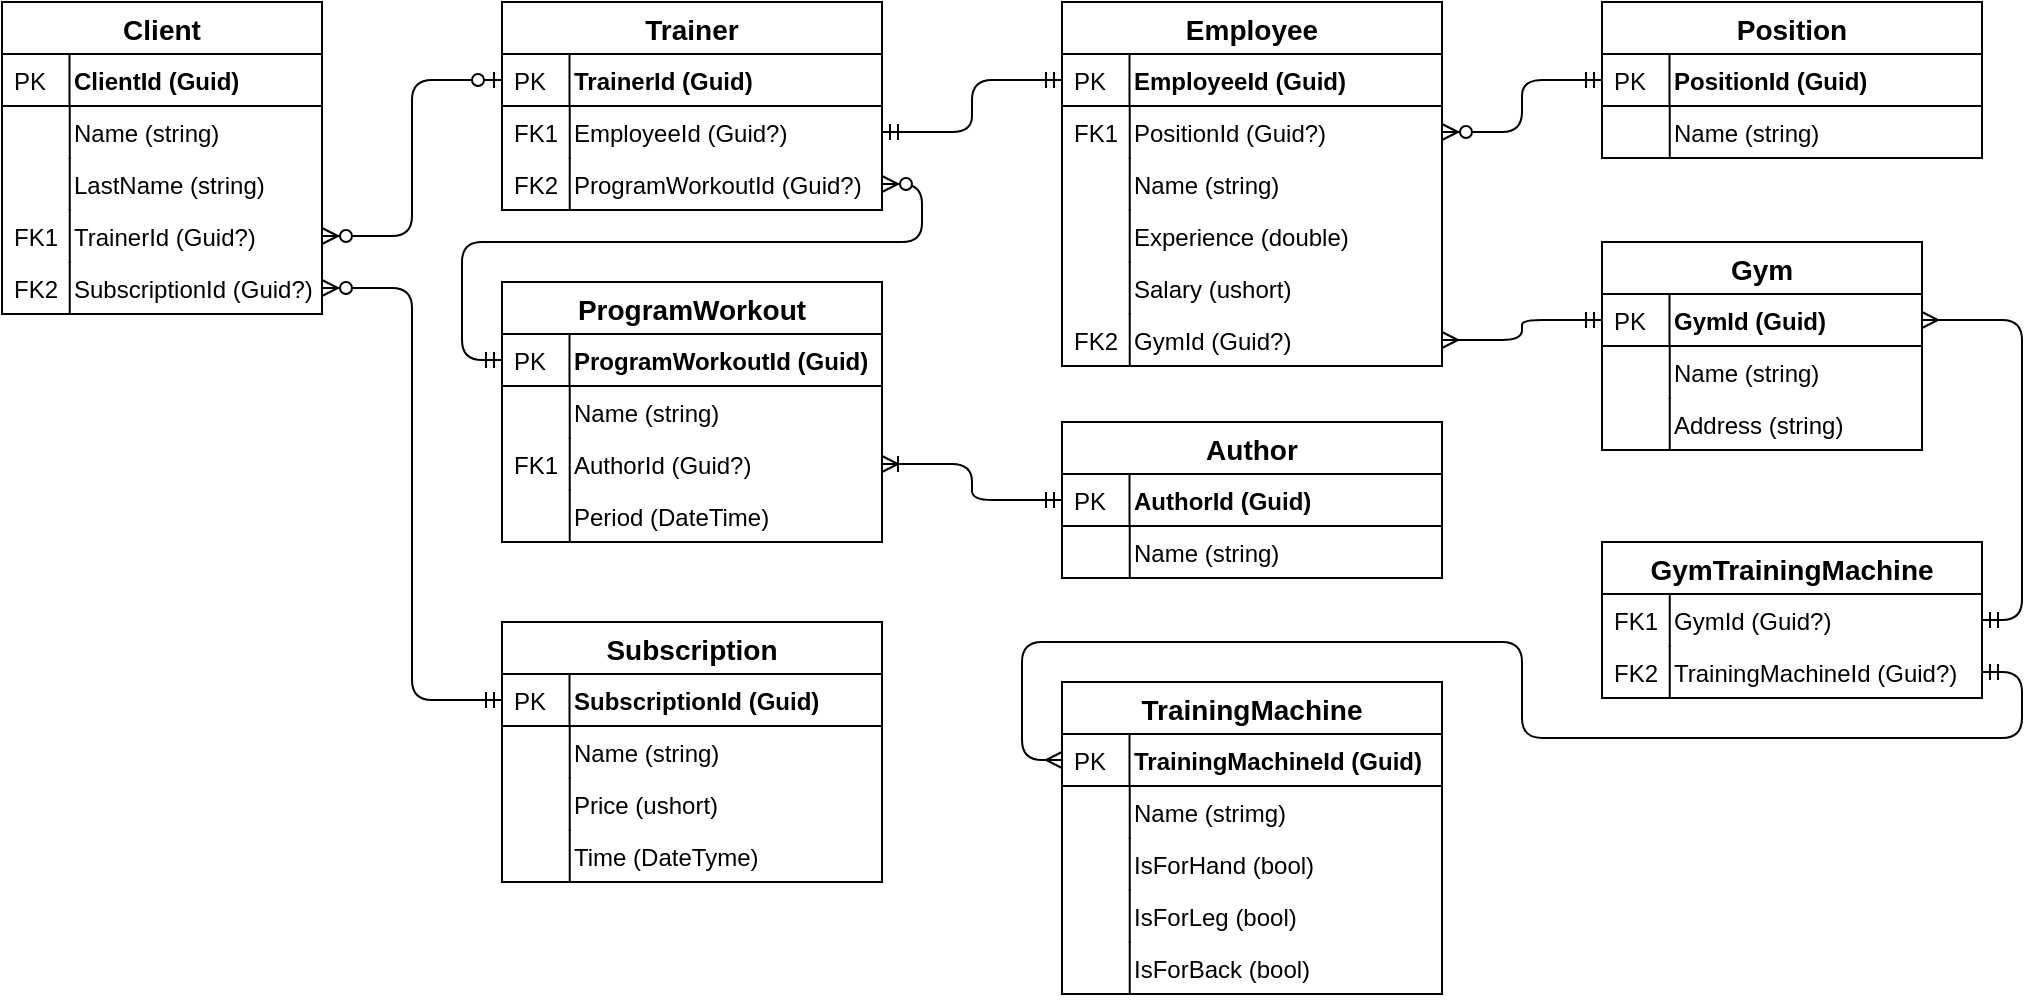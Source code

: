 <mxfile version="13.0.8" type="device"><diagram id="C5RBs43oDa-KdzZeNtuy" name="Page-1"><mxGraphModel dx="1185" dy="718" grid="1" gridSize="10" guides="1" tooltips="1" connect="1" arrows="1" fold="1" page="1" pageScale="1" pageWidth="827" pageHeight="1169" math="0" shadow="0"><root><mxCell id="WIyWlLk6GJQsqaUBKTNV-0"/><mxCell id="WIyWlLk6GJQsqaUBKTNV-1" parent="WIyWlLk6GJQsqaUBKTNV-0"/><mxCell id="CfeFnYKJWPxMVS0y_TyH-17" value="Client" style="swimlane;fontStyle=1;childLayout=stackLayout;horizontal=1;startSize=26;horizontalStack=0;resizeParent=1;resizeParentMax=0;resizeLast=0;collapsible=1;marginBottom=0;align=center;fontSize=14;" vertex="1" parent="WIyWlLk6GJQsqaUBKTNV-1"><mxGeometry x="50" y="80" width="160" height="156" as="geometry"/></mxCell><mxCell id="CfeFnYKJWPxMVS0y_TyH-30" value="ClientId (Guid)" style="shape=partialRectangle;top=0;left=0;right=0;bottom=1;align=left;verticalAlign=top;fillColor=none;spacingLeft=34;spacingRight=4;overflow=hidden;rotatable=0;points=[[0,0.5],[1,0.5]];portConstraint=eastwest;dropTarget=0;fontSize=12;fontStyle=1" vertex="1" parent="CfeFnYKJWPxMVS0y_TyH-17"><mxGeometry y="26" width="160" height="26" as="geometry"/></mxCell><mxCell id="CfeFnYKJWPxMVS0y_TyH-31" value="PK" style="shape=partialRectangle;top=0;left=0;bottom=0;fillColor=none;align=left;verticalAlign=top;spacingLeft=4;spacingRight=4;overflow=hidden;rotatable=0;points=[];portConstraint=eastwest;part=1;fontSize=12;" vertex="1" connectable="0" parent="CfeFnYKJWPxMVS0y_TyH-30"><mxGeometry width="33.75" height="26" as="geometry"/></mxCell><mxCell id="CfeFnYKJWPxMVS0y_TyH-34" value="Name (string)" style="shape=partialRectangle;top=0;left=0;right=0;bottom=0;align=left;verticalAlign=top;fillColor=none;spacingLeft=34;spacingRight=4;overflow=hidden;rotatable=0;points=[[0,0.5],[1,0.5]];portConstraint=eastwest;dropTarget=0;fontSize=12;" vertex="1" parent="CfeFnYKJWPxMVS0y_TyH-17"><mxGeometry y="52" width="160" height="26" as="geometry"/></mxCell><mxCell id="CfeFnYKJWPxMVS0y_TyH-35" value="" style="shape=partialRectangle;top=0;left=0;bottom=0;fillColor=none;align=left;verticalAlign=top;spacingLeft=4;spacingRight=4;overflow=hidden;rotatable=0;points=[];portConstraint=eastwest;part=1;fontSize=12;" vertex="1" connectable="0" parent="CfeFnYKJWPxMVS0y_TyH-34"><mxGeometry width="33.867" height="26" as="geometry"/></mxCell><mxCell id="CfeFnYKJWPxMVS0y_TyH-36" value="LastName (string)" style="shape=partialRectangle;top=0;left=0;right=0;bottom=0;align=left;verticalAlign=top;fillColor=none;spacingLeft=34;spacingRight=4;overflow=hidden;rotatable=0;points=[[0,0.5],[1,0.5]];portConstraint=eastwest;dropTarget=0;fontSize=12;" vertex="1" parent="CfeFnYKJWPxMVS0y_TyH-17"><mxGeometry y="78" width="160" height="26" as="geometry"/></mxCell><mxCell id="CfeFnYKJWPxMVS0y_TyH-37" value="" style="shape=partialRectangle;top=0;left=0;bottom=0;fillColor=none;align=left;verticalAlign=top;spacingLeft=4;spacingRight=4;overflow=hidden;rotatable=0;points=[];portConstraint=eastwest;part=1;fontSize=12;" vertex="1" connectable="0" parent="CfeFnYKJWPxMVS0y_TyH-36"><mxGeometry width="33.867" height="26" as="geometry"/></mxCell><mxCell id="CfeFnYKJWPxMVS0y_TyH-38" value="TrainerId (Guid?)" style="shape=partialRectangle;top=0;left=0;right=0;bottom=0;align=left;verticalAlign=top;fillColor=none;spacingLeft=34;spacingRight=4;overflow=hidden;rotatable=0;points=[[0,0.5],[1,0.5]];portConstraint=eastwest;dropTarget=0;fontSize=12;" vertex="1" parent="CfeFnYKJWPxMVS0y_TyH-17"><mxGeometry y="104" width="160" height="26" as="geometry"/></mxCell><mxCell id="CfeFnYKJWPxMVS0y_TyH-39" value="FK1" style="shape=partialRectangle;top=0;left=0;bottom=0;fillColor=none;align=left;verticalAlign=top;spacingLeft=4;spacingRight=4;overflow=hidden;rotatable=0;points=[];portConstraint=eastwest;part=1;fontSize=12;" vertex="1" connectable="0" parent="CfeFnYKJWPxMVS0y_TyH-38"><mxGeometry width="33.867" height="26" as="geometry"/></mxCell><mxCell id="CfeFnYKJWPxMVS0y_TyH-40" value="SubscriptionId (Guid?)" style="shape=partialRectangle;top=0;left=0;right=0;bottom=0;align=left;verticalAlign=top;fillColor=none;spacingLeft=34;spacingRight=4;overflow=hidden;rotatable=0;points=[[0,0.5],[1,0.5]];portConstraint=eastwest;dropTarget=0;fontSize=12;" vertex="1" parent="CfeFnYKJWPxMVS0y_TyH-17"><mxGeometry y="130" width="160" height="26" as="geometry"/></mxCell><mxCell id="CfeFnYKJWPxMVS0y_TyH-41" value="FK2" style="shape=partialRectangle;top=0;left=0;bottom=0;fillColor=none;align=left;verticalAlign=top;spacingLeft=4;spacingRight=4;overflow=hidden;rotatable=0;points=[];portConstraint=eastwest;part=1;fontSize=12;" vertex="1" connectable="0" parent="CfeFnYKJWPxMVS0y_TyH-40"><mxGeometry width="33.867" height="26" as="geometry"/></mxCell><mxCell id="CfeFnYKJWPxMVS0y_TyH-42" value="Trainer" style="swimlane;fontStyle=1;childLayout=stackLayout;horizontal=1;startSize=26;horizontalStack=0;resizeParent=1;resizeParentMax=0;resizeLast=0;collapsible=1;marginBottom=0;align=center;fontSize=14;" vertex="1" parent="WIyWlLk6GJQsqaUBKTNV-1"><mxGeometry x="300" y="80" width="190" height="104" as="geometry"/></mxCell><mxCell id="CfeFnYKJWPxMVS0y_TyH-53" value="TrainerId (Guid)" style="shape=partialRectangle;top=0;left=0;right=0;bottom=1;align=left;verticalAlign=top;fillColor=none;spacingLeft=34;spacingRight=4;overflow=hidden;rotatable=0;points=[[0,0.5],[1,0.5]];portConstraint=eastwest;dropTarget=0;fontSize=12;fontStyle=1" vertex="1" parent="CfeFnYKJWPxMVS0y_TyH-42"><mxGeometry y="26" width="190" height="26" as="geometry"/></mxCell><mxCell id="CfeFnYKJWPxMVS0y_TyH-54" value="PK" style="shape=partialRectangle;top=0;left=0;bottom=0;fillColor=none;align=left;verticalAlign=top;spacingLeft=4;spacingRight=4;overflow=hidden;rotatable=0;points=[];portConstraint=eastwest;part=1;fontSize=12;" vertex="1" connectable="0" parent="CfeFnYKJWPxMVS0y_TyH-53"><mxGeometry width="33.75" height="26" as="geometry"/></mxCell><mxCell id="CfeFnYKJWPxMVS0y_TyH-57" value="EmployeeId (Guid?)" style="shape=partialRectangle;top=0;left=0;right=0;bottom=0;align=left;verticalAlign=top;fillColor=none;spacingLeft=34;spacingRight=4;overflow=hidden;rotatable=0;points=[[0,0.5],[1,0.5]];portConstraint=eastwest;dropTarget=0;fontSize=12;" vertex="1" parent="CfeFnYKJWPxMVS0y_TyH-42"><mxGeometry y="52" width="190" height="26" as="geometry"/></mxCell><mxCell id="CfeFnYKJWPxMVS0y_TyH-58" value="FK1" style="shape=partialRectangle;top=0;left=0;bottom=0;fillColor=none;align=left;verticalAlign=top;spacingLeft=4;spacingRight=4;overflow=hidden;rotatable=0;points=[];portConstraint=eastwest;part=1;fontSize=12;" vertex="1" connectable="0" parent="CfeFnYKJWPxMVS0y_TyH-57"><mxGeometry width="33.867" height="26" as="geometry"/></mxCell><mxCell id="CfeFnYKJWPxMVS0y_TyH-55" value="ProgramWorkoutId (Guid?)" style="shape=partialRectangle;top=0;left=0;right=0;bottom=0;align=left;verticalAlign=top;fillColor=none;spacingLeft=34;spacingRight=4;overflow=hidden;rotatable=0;points=[[0,0.5],[1,0.5]];portConstraint=eastwest;dropTarget=0;fontSize=12;" vertex="1" parent="CfeFnYKJWPxMVS0y_TyH-42"><mxGeometry y="78" width="190" height="26" as="geometry"/></mxCell><mxCell id="CfeFnYKJWPxMVS0y_TyH-56" value="FK2" style="shape=partialRectangle;top=0;left=0;bottom=0;fillColor=none;align=left;verticalAlign=top;spacingLeft=4;spacingRight=4;overflow=hidden;rotatable=0;points=[];portConstraint=eastwest;part=1;fontSize=12;" vertex="1" connectable="0" parent="CfeFnYKJWPxMVS0y_TyH-55"><mxGeometry width="33.867" height="26" as="geometry"/></mxCell><mxCell id="CfeFnYKJWPxMVS0y_TyH-59" style="edgeStyle=orthogonalEdgeStyle;rounded=1;orthogonalLoop=1;jettySize=auto;html=1;exitX=1;exitY=0.5;exitDx=0;exitDy=0;entryX=0;entryY=0.5;entryDx=0;entryDy=0;startArrow=ERzeroToMany;startFill=1;endArrow=ERzeroToOne;endFill=1;" edge="1" parent="WIyWlLk6GJQsqaUBKTNV-1" source="CfeFnYKJWPxMVS0y_TyH-38" target="CfeFnYKJWPxMVS0y_TyH-53"><mxGeometry relative="1" as="geometry"/></mxCell><mxCell id="CfeFnYKJWPxMVS0y_TyH-60" value="Employee" style="swimlane;fontStyle=1;childLayout=stackLayout;horizontal=1;startSize=26;horizontalStack=0;resizeParent=1;resizeParentMax=0;resizeLast=0;collapsible=1;marginBottom=0;align=center;fontSize=14;" vertex="1" parent="WIyWlLk6GJQsqaUBKTNV-1"><mxGeometry x="580" y="80" width="190" height="182" as="geometry"/></mxCell><mxCell id="CfeFnYKJWPxMVS0y_TyH-61" value="EmployeeId (Guid)" style="shape=partialRectangle;top=0;left=0;right=0;bottom=1;align=left;verticalAlign=top;fillColor=none;spacingLeft=34;spacingRight=4;overflow=hidden;rotatable=0;points=[[0,0.5],[1,0.5]];portConstraint=eastwest;dropTarget=0;fontSize=12;fontStyle=1" vertex="1" parent="CfeFnYKJWPxMVS0y_TyH-60"><mxGeometry y="26" width="190" height="26" as="geometry"/></mxCell><mxCell id="CfeFnYKJWPxMVS0y_TyH-62" value="PK" style="shape=partialRectangle;top=0;left=0;bottom=0;fillColor=none;align=left;verticalAlign=top;spacingLeft=4;spacingRight=4;overflow=hidden;rotatable=0;points=[];portConstraint=eastwest;part=1;fontSize=12;" vertex="1" connectable="0" parent="CfeFnYKJWPxMVS0y_TyH-61"><mxGeometry width="33.75" height="26" as="geometry"/></mxCell><mxCell id="CfeFnYKJWPxMVS0y_TyH-63" value="PositionId (Guid?)" style="shape=partialRectangle;top=0;left=0;right=0;bottom=0;align=left;verticalAlign=top;fillColor=none;spacingLeft=34;spacingRight=4;overflow=hidden;rotatable=0;points=[[0,0.5],[1,0.5]];portConstraint=eastwest;dropTarget=0;fontSize=12;" vertex="1" parent="CfeFnYKJWPxMVS0y_TyH-60"><mxGeometry y="52" width="190" height="26" as="geometry"/></mxCell><mxCell id="CfeFnYKJWPxMVS0y_TyH-64" value="FK1" style="shape=partialRectangle;top=0;left=0;bottom=0;fillColor=none;align=left;verticalAlign=top;spacingLeft=4;spacingRight=4;overflow=hidden;rotatable=0;points=[];portConstraint=eastwest;part=1;fontSize=12;" vertex="1" connectable="0" parent="CfeFnYKJWPxMVS0y_TyH-63"><mxGeometry width="33.867" height="26" as="geometry"/></mxCell><mxCell id="CfeFnYKJWPxMVS0y_TyH-65" value="Name (string)" style="shape=partialRectangle;top=0;left=0;right=0;bottom=0;align=left;verticalAlign=top;fillColor=none;spacingLeft=34;spacingRight=4;overflow=hidden;rotatable=0;points=[[0,0.5],[1,0.5]];portConstraint=eastwest;dropTarget=0;fontSize=12;" vertex="1" parent="CfeFnYKJWPxMVS0y_TyH-60"><mxGeometry y="78" width="190" height="26" as="geometry"/></mxCell><mxCell id="CfeFnYKJWPxMVS0y_TyH-66" value="" style="shape=partialRectangle;top=0;left=0;bottom=0;fillColor=none;align=left;verticalAlign=top;spacingLeft=4;spacingRight=4;overflow=hidden;rotatable=0;points=[];portConstraint=eastwest;part=1;fontSize=12;" vertex="1" connectable="0" parent="CfeFnYKJWPxMVS0y_TyH-65"><mxGeometry width="33.867" height="26" as="geometry"/></mxCell><mxCell id="CfeFnYKJWPxMVS0y_TyH-67" value="Experience (double)" style="shape=partialRectangle;top=0;left=0;right=0;bottom=0;align=left;verticalAlign=top;fillColor=none;spacingLeft=34;spacingRight=4;overflow=hidden;rotatable=0;points=[[0,0.5],[1,0.5]];portConstraint=eastwest;dropTarget=0;fontSize=12;" vertex="1" parent="CfeFnYKJWPxMVS0y_TyH-60"><mxGeometry y="104" width="190" height="26" as="geometry"/></mxCell><mxCell id="CfeFnYKJWPxMVS0y_TyH-68" value="" style="shape=partialRectangle;top=0;left=0;bottom=0;fillColor=none;align=left;verticalAlign=top;spacingLeft=4;spacingRight=4;overflow=hidden;rotatable=0;points=[];portConstraint=eastwest;part=1;fontSize=12;" vertex="1" connectable="0" parent="CfeFnYKJWPxMVS0y_TyH-67"><mxGeometry width="33.867" height="26" as="geometry"/></mxCell><mxCell id="CfeFnYKJWPxMVS0y_TyH-69" value="Salary (ushort)" style="shape=partialRectangle;top=0;left=0;right=0;bottom=0;align=left;verticalAlign=top;fillColor=none;spacingLeft=34;spacingRight=4;overflow=hidden;rotatable=0;points=[[0,0.5],[1,0.5]];portConstraint=eastwest;dropTarget=0;fontSize=12;" vertex="1" parent="CfeFnYKJWPxMVS0y_TyH-60"><mxGeometry y="130" width="190" height="26" as="geometry"/></mxCell><mxCell id="CfeFnYKJWPxMVS0y_TyH-70" value="" style="shape=partialRectangle;top=0;left=0;bottom=0;fillColor=none;align=left;verticalAlign=top;spacingLeft=4;spacingRight=4;overflow=hidden;rotatable=0;points=[];portConstraint=eastwest;part=1;fontSize=12;" vertex="1" connectable="0" parent="CfeFnYKJWPxMVS0y_TyH-69"><mxGeometry width="33.867" height="26" as="geometry"/></mxCell><mxCell id="CfeFnYKJWPxMVS0y_TyH-71" value="GymId (Guid?)" style="shape=partialRectangle;top=0;left=0;right=0;bottom=0;align=left;verticalAlign=top;fillColor=none;spacingLeft=34;spacingRight=4;overflow=hidden;rotatable=0;points=[[0,0.5],[1,0.5]];portConstraint=eastwest;dropTarget=0;fontSize=12;" vertex="1" parent="CfeFnYKJWPxMVS0y_TyH-60"><mxGeometry y="156" width="190" height="26" as="geometry"/></mxCell><mxCell id="CfeFnYKJWPxMVS0y_TyH-72" value="FK2" style="shape=partialRectangle;top=0;left=0;bottom=0;fillColor=none;align=left;verticalAlign=top;spacingLeft=4;spacingRight=4;overflow=hidden;rotatable=0;points=[];portConstraint=eastwest;part=1;fontSize=12;" vertex="1" connectable="0" parent="CfeFnYKJWPxMVS0y_TyH-71"><mxGeometry width="33.867" height="26" as="geometry"/></mxCell><mxCell id="CfeFnYKJWPxMVS0y_TyH-73" style="edgeStyle=orthogonalEdgeStyle;rounded=1;orthogonalLoop=1;jettySize=auto;html=1;exitX=0;exitY=0.5;exitDx=0;exitDy=0;entryX=1;entryY=0.5;entryDx=0;entryDy=0;startArrow=ERmandOne;startFill=0;endArrow=ERmandOne;endFill=0;" edge="1" parent="WIyWlLk6GJQsqaUBKTNV-1" source="CfeFnYKJWPxMVS0y_TyH-61" target="CfeFnYKJWPxMVS0y_TyH-57"><mxGeometry relative="1" as="geometry"/></mxCell><mxCell id="CfeFnYKJWPxMVS0y_TyH-74" value="Position" style="swimlane;fontStyle=1;childLayout=stackLayout;horizontal=1;startSize=26;horizontalStack=0;resizeParent=1;resizeParentMax=0;resizeLast=0;collapsible=1;marginBottom=0;align=center;fontSize=14;" vertex="1" parent="WIyWlLk6GJQsqaUBKTNV-1"><mxGeometry x="850" y="80" width="190" height="78" as="geometry"/></mxCell><mxCell id="CfeFnYKJWPxMVS0y_TyH-75" value="PositionId (Guid)" style="shape=partialRectangle;top=0;left=0;right=0;bottom=1;align=left;verticalAlign=top;fillColor=none;spacingLeft=34;spacingRight=4;overflow=hidden;rotatable=0;points=[[0,0.5],[1,0.5]];portConstraint=eastwest;dropTarget=0;fontSize=12;fontStyle=1" vertex="1" parent="CfeFnYKJWPxMVS0y_TyH-74"><mxGeometry y="26" width="190" height="26" as="geometry"/></mxCell><mxCell id="CfeFnYKJWPxMVS0y_TyH-76" value="PK" style="shape=partialRectangle;top=0;left=0;bottom=0;fillColor=none;align=left;verticalAlign=top;spacingLeft=4;spacingRight=4;overflow=hidden;rotatable=0;points=[];portConstraint=eastwest;part=1;fontSize=12;" vertex="1" connectable="0" parent="CfeFnYKJWPxMVS0y_TyH-75"><mxGeometry width="33.75" height="26" as="geometry"/></mxCell><mxCell id="CfeFnYKJWPxMVS0y_TyH-77" value="Name (string)" style="shape=partialRectangle;top=0;left=0;right=0;bottom=0;align=left;verticalAlign=top;fillColor=none;spacingLeft=34;spacingRight=4;overflow=hidden;rotatable=0;points=[[0,0.5],[1,0.5]];portConstraint=eastwest;dropTarget=0;fontSize=12;" vertex="1" parent="CfeFnYKJWPxMVS0y_TyH-74"><mxGeometry y="52" width="190" height="26" as="geometry"/></mxCell><mxCell id="CfeFnYKJWPxMVS0y_TyH-78" value="" style="shape=partialRectangle;top=0;left=0;bottom=0;fillColor=none;align=left;verticalAlign=top;spacingLeft=4;spacingRight=4;overflow=hidden;rotatable=0;points=[];portConstraint=eastwest;part=1;fontSize=12;" vertex="1" connectable="0" parent="CfeFnYKJWPxMVS0y_TyH-77"><mxGeometry width="33.867" height="26" as="geometry"/></mxCell><mxCell id="CfeFnYKJWPxMVS0y_TyH-81" style="edgeStyle=orthogonalEdgeStyle;rounded=1;orthogonalLoop=1;jettySize=auto;html=1;exitX=1;exitY=0.5;exitDx=0;exitDy=0;entryX=0;entryY=0.5;entryDx=0;entryDy=0;startArrow=ERzeroToMany;startFill=1;endArrow=ERmandOne;endFill=0;strokeWidth=1;" edge="1" parent="WIyWlLk6GJQsqaUBKTNV-1" source="CfeFnYKJWPxMVS0y_TyH-63" target="CfeFnYKJWPxMVS0y_TyH-75"><mxGeometry relative="1" as="geometry"/></mxCell><mxCell id="CfeFnYKJWPxMVS0y_TyH-91" style="edgeStyle=orthogonalEdgeStyle;rounded=1;orthogonalLoop=1;jettySize=auto;html=1;exitX=1;exitY=0.5;exitDx=0;exitDy=0;entryX=0;entryY=0.5;entryDx=0;entryDy=0;startArrow=ERzeroToMany;startFill=1;endArrow=ERmandOne;endFill=0;strokeWidth=1;" edge="1" parent="WIyWlLk6GJQsqaUBKTNV-1" source="CfeFnYKJWPxMVS0y_TyH-55" target="CfeFnYKJWPxMVS0y_TyH-83"><mxGeometry relative="1" as="geometry"><Array as="points"><mxPoint x="510" y="171"/><mxPoint x="510" y="200"/><mxPoint x="280" y="200"/><mxPoint x="280" y="259"/></Array></mxGeometry></mxCell><mxCell id="CfeFnYKJWPxMVS0y_TyH-82" value="ProgramWorkout" style="swimlane;fontStyle=1;childLayout=stackLayout;horizontal=1;startSize=26;horizontalStack=0;resizeParent=1;resizeParentMax=0;resizeLast=0;collapsible=1;marginBottom=0;align=center;fontSize=14;" vertex="1" parent="WIyWlLk6GJQsqaUBKTNV-1"><mxGeometry x="300" y="220" width="190" height="130" as="geometry"/></mxCell><mxCell id="CfeFnYKJWPxMVS0y_TyH-83" value="ProgramWorkoutId (Guid)" style="shape=partialRectangle;top=0;left=0;right=0;bottom=1;align=left;verticalAlign=top;fillColor=none;spacingLeft=34;spacingRight=4;overflow=hidden;rotatable=0;points=[[0,0.5],[1,0.5]];portConstraint=eastwest;dropTarget=0;fontSize=12;fontStyle=1" vertex="1" parent="CfeFnYKJWPxMVS0y_TyH-82"><mxGeometry y="26" width="190" height="26" as="geometry"/></mxCell><mxCell id="CfeFnYKJWPxMVS0y_TyH-84" value="PK" style="shape=partialRectangle;top=0;left=0;bottom=0;fillColor=none;align=left;verticalAlign=top;spacingLeft=4;spacingRight=4;overflow=hidden;rotatable=0;points=[];portConstraint=eastwest;part=1;fontSize=12;" vertex="1" connectable="0" parent="CfeFnYKJWPxMVS0y_TyH-83"><mxGeometry width="33.75" height="26" as="geometry"/></mxCell><mxCell id="CfeFnYKJWPxMVS0y_TyH-85" value="Name (string)" style="shape=partialRectangle;top=0;left=0;right=0;bottom=0;align=left;verticalAlign=top;fillColor=none;spacingLeft=34;spacingRight=4;overflow=hidden;rotatable=0;points=[[0,0.5],[1,0.5]];portConstraint=eastwest;dropTarget=0;fontSize=12;" vertex="1" parent="CfeFnYKJWPxMVS0y_TyH-82"><mxGeometry y="52" width="190" height="26" as="geometry"/></mxCell><mxCell id="CfeFnYKJWPxMVS0y_TyH-86" value="" style="shape=partialRectangle;top=0;left=0;bottom=0;fillColor=none;align=left;verticalAlign=top;spacingLeft=4;spacingRight=4;overflow=hidden;rotatable=0;points=[];portConstraint=eastwest;part=1;fontSize=12;" vertex="1" connectable="0" parent="CfeFnYKJWPxMVS0y_TyH-85"><mxGeometry width="33.867" height="26" as="geometry"/></mxCell><mxCell id="CfeFnYKJWPxMVS0y_TyH-87" value="AuthorId (Guid?)" style="shape=partialRectangle;top=0;left=0;right=0;bottom=0;align=left;verticalAlign=top;fillColor=none;spacingLeft=34;spacingRight=4;overflow=hidden;rotatable=0;points=[[0,0.5],[1,0.5]];portConstraint=eastwest;dropTarget=0;fontSize=12;" vertex="1" parent="CfeFnYKJWPxMVS0y_TyH-82"><mxGeometry y="78" width="190" height="26" as="geometry"/></mxCell><mxCell id="CfeFnYKJWPxMVS0y_TyH-88" value="FK1" style="shape=partialRectangle;top=0;left=0;bottom=0;fillColor=none;align=left;verticalAlign=top;spacingLeft=4;spacingRight=4;overflow=hidden;rotatable=0;points=[];portConstraint=eastwest;part=1;fontSize=12;" vertex="1" connectable="0" parent="CfeFnYKJWPxMVS0y_TyH-87"><mxGeometry width="33.867" height="26" as="geometry"/></mxCell><mxCell id="CfeFnYKJWPxMVS0y_TyH-89" value="Period (DateTime)" style="shape=partialRectangle;top=0;left=0;right=0;bottom=0;align=left;verticalAlign=top;fillColor=none;spacingLeft=34;spacingRight=4;overflow=hidden;rotatable=0;points=[[0,0.5],[1,0.5]];portConstraint=eastwest;dropTarget=0;fontSize=12;" vertex="1" parent="CfeFnYKJWPxMVS0y_TyH-82"><mxGeometry y="104" width="190" height="26" as="geometry"/></mxCell><mxCell id="CfeFnYKJWPxMVS0y_TyH-90" value="" style="shape=partialRectangle;top=0;left=0;bottom=0;fillColor=none;align=left;verticalAlign=top;spacingLeft=4;spacingRight=4;overflow=hidden;rotatable=0;points=[];portConstraint=eastwest;part=1;fontSize=12;" vertex="1" connectable="0" parent="CfeFnYKJWPxMVS0y_TyH-89"><mxGeometry width="33.867" height="26" as="geometry"/></mxCell><mxCell id="CfeFnYKJWPxMVS0y_TyH-99" style="edgeStyle=orthogonalEdgeStyle;rounded=1;orthogonalLoop=1;jettySize=auto;html=1;exitX=1;exitY=0.5;exitDx=0;exitDy=0;entryX=0;entryY=0.5;entryDx=0;entryDy=0;startArrow=ERoneToMany;startFill=0;endArrow=ERmandOne;endFill=0;strokeWidth=1;" edge="1" parent="WIyWlLk6GJQsqaUBKTNV-1" source="CfeFnYKJWPxMVS0y_TyH-87" target="CfeFnYKJWPxMVS0y_TyH-94"><mxGeometry relative="1" as="geometry"/></mxCell><mxCell id="CfeFnYKJWPxMVS0y_TyH-122" value="Subscription" style="swimlane;fontStyle=1;childLayout=stackLayout;horizontal=1;startSize=26;horizontalStack=0;resizeParent=1;resizeParentMax=0;resizeLast=0;collapsible=1;marginBottom=0;align=center;fontSize=14;" vertex="1" parent="WIyWlLk6GJQsqaUBKTNV-1"><mxGeometry x="300" y="390" width="190" height="130" as="geometry"/></mxCell><mxCell id="CfeFnYKJWPxMVS0y_TyH-123" value="SubscriptionId (Guid)" style="shape=partialRectangle;top=0;left=0;right=0;bottom=1;align=left;verticalAlign=top;fillColor=none;spacingLeft=34;spacingRight=4;overflow=hidden;rotatable=0;points=[[0,0.5],[1,0.5]];portConstraint=eastwest;dropTarget=0;fontSize=12;fontStyle=1" vertex="1" parent="CfeFnYKJWPxMVS0y_TyH-122"><mxGeometry y="26" width="190" height="26" as="geometry"/></mxCell><mxCell id="CfeFnYKJWPxMVS0y_TyH-124" value="PK" style="shape=partialRectangle;top=0;left=0;bottom=0;fillColor=none;align=left;verticalAlign=top;spacingLeft=4;spacingRight=4;overflow=hidden;rotatable=0;points=[];portConstraint=eastwest;part=1;fontSize=12;" vertex="1" connectable="0" parent="CfeFnYKJWPxMVS0y_TyH-123"><mxGeometry width="33.75" height="26" as="geometry"/></mxCell><mxCell id="CfeFnYKJWPxMVS0y_TyH-125" value="Name (string)" style="shape=partialRectangle;top=0;left=0;right=0;bottom=0;align=left;verticalAlign=top;fillColor=none;spacingLeft=34;spacingRight=4;overflow=hidden;rotatable=0;points=[[0,0.5],[1,0.5]];portConstraint=eastwest;dropTarget=0;fontSize=12;" vertex="1" parent="CfeFnYKJWPxMVS0y_TyH-122"><mxGeometry y="52" width="190" height="26" as="geometry"/></mxCell><mxCell id="CfeFnYKJWPxMVS0y_TyH-126" value="" style="shape=partialRectangle;top=0;left=0;bottom=0;fillColor=none;align=left;verticalAlign=top;spacingLeft=4;spacingRight=4;overflow=hidden;rotatable=0;points=[];portConstraint=eastwest;part=1;fontSize=12;" vertex="1" connectable="0" parent="CfeFnYKJWPxMVS0y_TyH-125"><mxGeometry width="33.867" height="26" as="geometry"/></mxCell><mxCell id="CfeFnYKJWPxMVS0y_TyH-129" value="Price (ushort)" style="shape=partialRectangle;top=0;left=0;right=0;bottom=0;align=left;verticalAlign=top;fillColor=none;spacingLeft=34;spacingRight=4;overflow=hidden;rotatable=0;points=[[0,0.5],[1,0.5]];portConstraint=eastwest;dropTarget=0;fontSize=12;" vertex="1" parent="CfeFnYKJWPxMVS0y_TyH-122"><mxGeometry y="78" width="190" height="26" as="geometry"/></mxCell><mxCell id="CfeFnYKJWPxMVS0y_TyH-130" value="" style="shape=partialRectangle;top=0;left=0;bottom=0;fillColor=none;align=left;verticalAlign=top;spacingLeft=4;spacingRight=4;overflow=hidden;rotatable=0;points=[];portConstraint=eastwest;part=1;fontSize=12;" vertex="1" connectable="0" parent="CfeFnYKJWPxMVS0y_TyH-129"><mxGeometry width="33.867" height="26" as="geometry"/></mxCell><mxCell id="CfeFnYKJWPxMVS0y_TyH-127" value="Time (DateTyme)" style="shape=partialRectangle;top=0;left=0;right=0;bottom=0;align=left;verticalAlign=top;fillColor=none;spacingLeft=34;spacingRight=4;overflow=hidden;rotatable=0;points=[[0,0.5],[1,0.5]];portConstraint=eastwest;dropTarget=0;fontSize=12;" vertex="1" parent="CfeFnYKJWPxMVS0y_TyH-122"><mxGeometry y="104" width="190" height="26" as="geometry"/></mxCell><mxCell id="CfeFnYKJWPxMVS0y_TyH-128" value="" style="shape=partialRectangle;top=0;left=0;bottom=0;fillColor=none;align=left;verticalAlign=top;spacingLeft=4;spacingRight=4;overflow=hidden;rotatable=0;points=[];portConstraint=eastwest;part=1;fontSize=12;" vertex="1" connectable="0" parent="CfeFnYKJWPxMVS0y_TyH-127"><mxGeometry width="33.867" height="26" as="geometry"/></mxCell><mxCell id="CfeFnYKJWPxMVS0y_TyH-134" value="Gym" style="swimlane;fontStyle=1;childLayout=stackLayout;horizontal=1;startSize=26;horizontalStack=0;resizeParent=1;resizeParentMax=0;resizeLast=0;collapsible=1;marginBottom=0;align=center;fontSize=14;" vertex="1" parent="WIyWlLk6GJQsqaUBKTNV-1"><mxGeometry x="850" y="200" width="160" height="104" as="geometry"/></mxCell><mxCell id="CfeFnYKJWPxMVS0y_TyH-135" value="GymId (Guid)" style="shape=partialRectangle;top=0;left=0;right=0;bottom=1;align=left;verticalAlign=top;fillColor=none;spacingLeft=34;spacingRight=4;overflow=hidden;rotatable=0;points=[[0,0.5],[1,0.5]];portConstraint=eastwest;dropTarget=0;fontSize=12;fontStyle=1" vertex="1" parent="CfeFnYKJWPxMVS0y_TyH-134"><mxGeometry y="26" width="160" height="26" as="geometry"/></mxCell><mxCell id="CfeFnYKJWPxMVS0y_TyH-136" value="PK" style="shape=partialRectangle;top=0;left=0;bottom=0;fillColor=none;align=left;verticalAlign=top;spacingLeft=4;spacingRight=4;overflow=hidden;rotatable=0;points=[];portConstraint=eastwest;part=1;fontSize=12;" vertex="1" connectable="0" parent="CfeFnYKJWPxMVS0y_TyH-135"><mxGeometry width="33.75" height="26" as="geometry"/></mxCell><mxCell id="CfeFnYKJWPxMVS0y_TyH-137" value="Name (string)" style="shape=partialRectangle;top=0;left=0;right=0;bottom=0;align=left;verticalAlign=top;fillColor=none;spacingLeft=34;spacingRight=4;overflow=hidden;rotatable=0;points=[[0,0.5],[1,0.5]];portConstraint=eastwest;dropTarget=0;fontSize=12;" vertex="1" parent="CfeFnYKJWPxMVS0y_TyH-134"><mxGeometry y="52" width="160" height="26" as="geometry"/></mxCell><mxCell id="CfeFnYKJWPxMVS0y_TyH-138" value="" style="shape=partialRectangle;top=0;left=0;bottom=0;fillColor=none;align=left;verticalAlign=top;spacingLeft=4;spacingRight=4;overflow=hidden;rotatable=0;points=[];portConstraint=eastwest;part=1;fontSize=12;" vertex="1" connectable="0" parent="CfeFnYKJWPxMVS0y_TyH-137"><mxGeometry width="33.867" height="26" as="geometry"/></mxCell><mxCell id="CfeFnYKJWPxMVS0y_TyH-139" value="Address (string)" style="shape=partialRectangle;top=0;left=0;right=0;bottom=0;align=left;verticalAlign=top;fillColor=none;spacingLeft=34;spacingRight=4;overflow=hidden;rotatable=0;points=[[0,0.5],[1,0.5]];portConstraint=eastwest;dropTarget=0;fontSize=12;" vertex="1" parent="CfeFnYKJWPxMVS0y_TyH-134"><mxGeometry y="78" width="160" height="26" as="geometry"/></mxCell><mxCell id="CfeFnYKJWPxMVS0y_TyH-140" value="" style="shape=partialRectangle;top=0;left=0;bottom=0;fillColor=none;align=left;verticalAlign=top;spacingLeft=4;spacingRight=4;overflow=hidden;rotatable=0;points=[];portConstraint=eastwest;part=1;fontSize=12;" vertex="1" connectable="0" parent="CfeFnYKJWPxMVS0y_TyH-139"><mxGeometry width="33.867" height="26" as="geometry"/></mxCell><mxCell id="CfeFnYKJWPxMVS0y_TyH-145" style="edgeStyle=orthogonalEdgeStyle;rounded=1;orthogonalLoop=1;jettySize=auto;html=1;exitX=1;exitY=0.5;exitDx=0;exitDy=0;entryX=0;entryY=0.5;entryDx=0;entryDy=0;startArrow=ERzeroToMany;startFill=1;endArrow=ERmandOne;endFill=0;strokeWidth=1;" edge="1" parent="WIyWlLk6GJQsqaUBKTNV-1" source="CfeFnYKJWPxMVS0y_TyH-40" target="CfeFnYKJWPxMVS0y_TyH-123"><mxGeometry relative="1" as="geometry"/></mxCell><mxCell id="CfeFnYKJWPxMVS0y_TyH-146" style="edgeStyle=orthogonalEdgeStyle;rounded=1;orthogonalLoop=1;jettySize=auto;html=1;exitX=1;exitY=0.5;exitDx=0;exitDy=0;entryX=0;entryY=0.5;entryDx=0;entryDy=0;startArrow=ERmany;startFill=0;endArrow=ERmandOne;endFill=0;strokeWidth=1;" edge="1" parent="WIyWlLk6GJQsqaUBKTNV-1" source="CfeFnYKJWPxMVS0y_TyH-71" target="CfeFnYKJWPxMVS0y_TyH-135"><mxGeometry relative="1" as="geometry"/></mxCell><mxCell id="CfeFnYKJWPxMVS0y_TyH-160" value="GymTrainingMachine" style="swimlane;fontStyle=1;childLayout=stackLayout;horizontal=1;startSize=26;horizontalStack=0;resizeParent=1;resizeParentMax=0;resizeLast=0;collapsible=1;marginBottom=0;align=center;fontSize=14;" vertex="1" parent="WIyWlLk6GJQsqaUBKTNV-1"><mxGeometry x="850" y="350" width="190" height="78" as="geometry"/></mxCell><mxCell id="CfeFnYKJWPxMVS0y_TyH-163" value="GymId (Guid?)" style="shape=partialRectangle;top=0;left=0;right=0;bottom=0;align=left;verticalAlign=top;fillColor=none;spacingLeft=34;spacingRight=4;overflow=hidden;rotatable=0;points=[[0,0.5],[1,0.5]];portConstraint=eastwest;dropTarget=0;fontSize=12;" vertex="1" parent="CfeFnYKJWPxMVS0y_TyH-160"><mxGeometry y="26" width="190" height="26" as="geometry"/></mxCell><mxCell id="CfeFnYKJWPxMVS0y_TyH-164" value="FK1" style="shape=partialRectangle;top=0;left=0;bottom=0;fillColor=none;align=left;verticalAlign=top;spacingLeft=4;spacingRight=4;overflow=hidden;rotatable=0;points=[];portConstraint=eastwest;part=1;fontSize=12;" vertex="1" connectable="0" parent="CfeFnYKJWPxMVS0y_TyH-163"><mxGeometry width="33.867" height="26" as="geometry"/></mxCell><mxCell id="CfeFnYKJWPxMVS0y_TyH-165" value="TrainingMachineId (Guid?)" style="shape=partialRectangle;top=0;left=0;right=0;bottom=0;align=left;verticalAlign=top;fillColor=none;spacingLeft=34;spacingRight=4;overflow=hidden;rotatable=0;points=[[0,0.5],[1,0.5]];portConstraint=eastwest;dropTarget=0;fontSize=12;" vertex="1" parent="CfeFnYKJWPxMVS0y_TyH-160"><mxGeometry y="52" width="190" height="26" as="geometry"/></mxCell><mxCell id="CfeFnYKJWPxMVS0y_TyH-166" value="FK2" style="shape=partialRectangle;top=0;left=0;bottom=0;fillColor=none;align=left;verticalAlign=top;spacingLeft=4;spacingRight=4;overflow=hidden;rotatable=0;points=[];portConstraint=eastwest;part=1;fontSize=12;" vertex="1" connectable="0" parent="CfeFnYKJWPxMVS0y_TyH-165"><mxGeometry width="33.867" height="26" as="geometry"/></mxCell><mxCell id="CfeFnYKJWPxMVS0y_TyH-168" style="edgeStyle=orthogonalEdgeStyle;rounded=1;orthogonalLoop=1;jettySize=auto;html=1;exitX=1;exitY=0.5;exitDx=0;exitDy=0;entryX=1;entryY=0.5;entryDx=0;entryDy=0;startArrow=ERmandOne;startFill=0;endArrow=ERmany;endFill=0;strokeWidth=1;" edge="1" parent="WIyWlLk6GJQsqaUBKTNV-1" source="CfeFnYKJWPxMVS0y_TyH-163" target="CfeFnYKJWPxMVS0y_TyH-135"><mxGeometry relative="1" as="geometry"/></mxCell><mxCell id="CfeFnYKJWPxMVS0y_TyH-93" value="Author" style="swimlane;fontStyle=1;childLayout=stackLayout;horizontal=1;startSize=26;horizontalStack=0;resizeParent=1;resizeParentMax=0;resizeLast=0;collapsible=1;marginBottom=0;align=center;fontSize=14;" vertex="1" parent="WIyWlLk6GJQsqaUBKTNV-1"><mxGeometry x="580" y="290" width="190" height="78" as="geometry"/></mxCell><mxCell id="CfeFnYKJWPxMVS0y_TyH-94" value="AuthorId (Guid)" style="shape=partialRectangle;top=0;left=0;right=0;bottom=1;align=left;verticalAlign=top;fillColor=none;spacingLeft=34;spacingRight=4;overflow=hidden;rotatable=0;points=[[0,0.5],[1,0.5]];portConstraint=eastwest;dropTarget=0;fontSize=12;fontStyle=1" vertex="1" parent="CfeFnYKJWPxMVS0y_TyH-93"><mxGeometry y="26" width="190" height="26" as="geometry"/></mxCell><mxCell id="CfeFnYKJWPxMVS0y_TyH-95" value="PK" style="shape=partialRectangle;top=0;left=0;bottom=0;fillColor=none;align=left;verticalAlign=top;spacingLeft=4;spacingRight=4;overflow=hidden;rotatable=0;points=[];portConstraint=eastwest;part=1;fontSize=12;" vertex="1" connectable="0" parent="CfeFnYKJWPxMVS0y_TyH-94"><mxGeometry width="33.75" height="26" as="geometry"/></mxCell><mxCell id="CfeFnYKJWPxMVS0y_TyH-96" value="Name (string)" style="shape=partialRectangle;top=0;left=0;right=0;bottom=0;align=left;verticalAlign=top;fillColor=none;spacingLeft=34;spacingRight=4;overflow=hidden;rotatable=0;points=[[0,0.5],[1,0.5]];portConstraint=eastwest;dropTarget=0;fontSize=12;" vertex="1" parent="CfeFnYKJWPxMVS0y_TyH-93"><mxGeometry y="52" width="190" height="26" as="geometry"/></mxCell><mxCell id="CfeFnYKJWPxMVS0y_TyH-97" value="" style="shape=partialRectangle;top=0;left=0;bottom=0;fillColor=none;align=left;verticalAlign=top;spacingLeft=4;spacingRight=4;overflow=hidden;rotatable=0;points=[];portConstraint=eastwest;part=1;fontSize=12;" vertex="1" connectable="0" parent="CfeFnYKJWPxMVS0y_TyH-96"><mxGeometry width="33.867" height="26" as="geometry"/></mxCell><mxCell id="CfeFnYKJWPxMVS0y_TyH-147" value="TrainingMachine" style="swimlane;fontStyle=1;childLayout=stackLayout;horizontal=1;startSize=26;horizontalStack=0;resizeParent=1;resizeParentMax=0;resizeLast=0;collapsible=1;marginBottom=0;align=center;fontSize=14;" vertex="1" parent="WIyWlLk6GJQsqaUBKTNV-1"><mxGeometry x="580" y="420" width="190" height="156" as="geometry"/></mxCell><mxCell id="CfeFnYKJWPxMVS0y_TyH-148" value="TrainingMachineId (Guid)" style="shape=partialRectangle;top=0;left=0;right=0;bottom=1;align=left;verticalAlign=top;fillColor=none;spacingLeft=34;spacingRight=4;overflow=hidden;rotatable=0;points=[[0,0.5],[1,0.5]];portConstraint=eastwest;dropTarget=0;fontSize=12;fontStyle=1" vertex="1" parent="CfeFnYKJWPxMVS0y_TyH-147"><mxGeometry y="26" width="190" height="26" as="geometry"/></mxCell><mxCell id="CfeFnYKJWPxMVS0y_TyH-149" value="PK" style="shape=partialRectangle;top=0;left=0;bottom=0;fillColor=none;align=left;verticalAlign=top;spacingLeft=4;spacingRight=4;overflow=hidden;rotatable=0;points=[];portConstraint=eastwest;part=1;fontSize=12;" vertex="1" connectable="0" parent="CfeFnYKJWPxMVS0y_TyH-148"><mxGeometry width="33.75" height="26" as="geometry"/></mxCell><mxCell id="CfeFnYKJWPxMVS0y_TyH-150" value="Name (strimg)" style="shape=partialRectangle;top=0;left=0;right=0;bottom=0;align=left;verticalAlign=top;fillColor=none;spacingLeft=34;spacingRight=4;overflow=hidden;rotatable=0;points=[[0,0.5],[1,0.5]];portConstraint=eastwest;dropTarget=0;fontSize=12;" vertex="1" parent="CfeFnYKJWPxMVS0y_TyH-147"><mxGeometry y="52" width="190" height="26" as="geometry"/></mxCell><mxCell id="CfeFnYKJWPxMVS0y_TyH-151" value="" style="shape=partialRectangle;top=0;left=0;bottom=0;fillColor=none;align=left;verticalAlign=top;spacingLeft=4;spacingRight=4;overflow=hidden;rotatable=0;points=[];portConstraint=eastwest;part=1;fontSize=12;" vertex="1" connectable="0" parent="CfeFnYKJWPxMVS0y_TyH-150"><mxGeometry width="33.867" height="26" as="geometry"/></mxCell><mxCell id="CfeFnYKJWPxMVS0y_TyH-152" value="IsForHand (bool)" style="shape=partialRectangle;top=0;left=0;right=0;bottom=0;align=left;verticalAlign=top;fillColor=none;spacingLeft=34;spacingRight=4;overflow=hidden;rotatable=0;points=[[0,0.5],[1,0.5]];portConstraint=eastwest;dropTarget=0;fontSize=12;" vertex="1" parent="CfeFnYKJWPxMVS0y_TyH-147"><mxGeometry y="78" width="190" height="26" as="geometry"/></mxCell><mxCell id="CfeFnYKJWPxMVS0y_TyH-153" value="" style="shape=partialRectangle;top=0;left=0;bottom=0;fillColor=none;align=left;verticalAlign=top;spacingLeft=4;spacingRight=4;overflow=hidden;rotatable=0;points=[];portConstraint=eastwest;part=1;fontSize=12;" vertex="1" connectable="0" parent="CfeFnYKJWPxMVS0y_TyH-152"><mxGeometry width="33.867" height="26" as="geometry"/></mxCell><mxCell id="CfeFnYKJWPxMVS0y_TyH-154" value="IsForLeg (bool)" style="shape=partialRectangle;top=0;left=0;right=0;bottom=0;align=left;verticalAlign=top;fillColor=none;spacingLeft=34;spacingRight=4;overflow=hidden;rotatable=0;points=[[0,0.5],[1,0.5]];portConstraint=eastwest;dropTarget=0;fontSize=12;" vertex="1" parent="CfeFnYKJWPxMVS0y_TyH-147"><mxGeometry y="104" width="190" height="26" as="geometry"/></mxCell><mxCell id="CfeFnYKJWPxMVS0y_TyH-155" value="" style="shape=partialRectangle;top=0;left=0;bottom=0;fillColor=none;align=left;verticalAlign=top;spacingLeft=4;spacingRight=4;overflow=hidden;rotatable=0;points=[];portConstraint=eastwest;part=1;fontSize=12;" vertex="1" connectable="0" parent="CfeFnYKJWPxMVS0y_TyH-154"><mxGeometry width="33.867" height="26" as="geometry"/></mxCell><mxCell id="CfeFnYKJWPxMVS0y_TyH-156" value="IsForBack (bool)" style="shape=partialRectangle;top=0;left=0;right=0;bottom=0;align=left;verticalAlign=top;fillColor=none;spacingLeft=34;spacingRight=4;overflow=hidden;rotatable=0;points=[[0,0.5],[1,0.5]];portConstraint=eastwest;dropTarget=0;fontSize=12;" vertex="1" parent="CfeFnYKJWPxMVS0y_TyH-147"><mxGeometry y="130" width="190" height="26" as="geometry"/></mxCell><mxCell id="CfeFnYKJWPxMVS0y_TyH-157" value="" style="shape=partialRectangle;top=0;left=0;bottom=0;fillColor=none;align=left;verticalAlign=top;spacingLeft=4;spacingRight=4;overflow=hidden;rotatable=0;points=[];portConstraint=eastwest;part=1;fontSize=12;" vertex="1" connectable="0" parent="CfeFnYKJWPxMVS0y_TyH-156"><mxGeometry width="33.867" height="26" as="geometry"/></mxCell><mxCell id="CfeFnYKJWPxMVS0y_TyH-170" style="edgeStyle=orthogonalEdgeStyle;rounded=1;orthogonalLoop=1;jettySize=auto;html=1;exitX=1;exitY=0.5;exitDx=0;exitDy=0;entryX=0;entryY=0.5;entryDx=0;entryDy=0;startArrow=ERmandOne;startFill=0;endArrow=ERmany;endFill=0;strokeWidth=1;" edge="1" parent="WIyWlLk6GJQsqaUBKTNV-1" source="CfeFnYKJWPxMVS0y_TyH-165" target="CfeFnYKJWPxMVS0y_TyH-148"><mxGeometry relative="1" as="geometry"><Array as="points"><mxPoint x="1060" y="415"/><mxPoint x="1060" y="448"/><mxPoint x="810" y="448"/><mxPoint x="810" y="400"/><mxPoint x="560" y="400"/><mxPoint x="560" y="459"/></Array></mxGeometry></mxCell></root></mxGraphModel></diagram></mxfile>